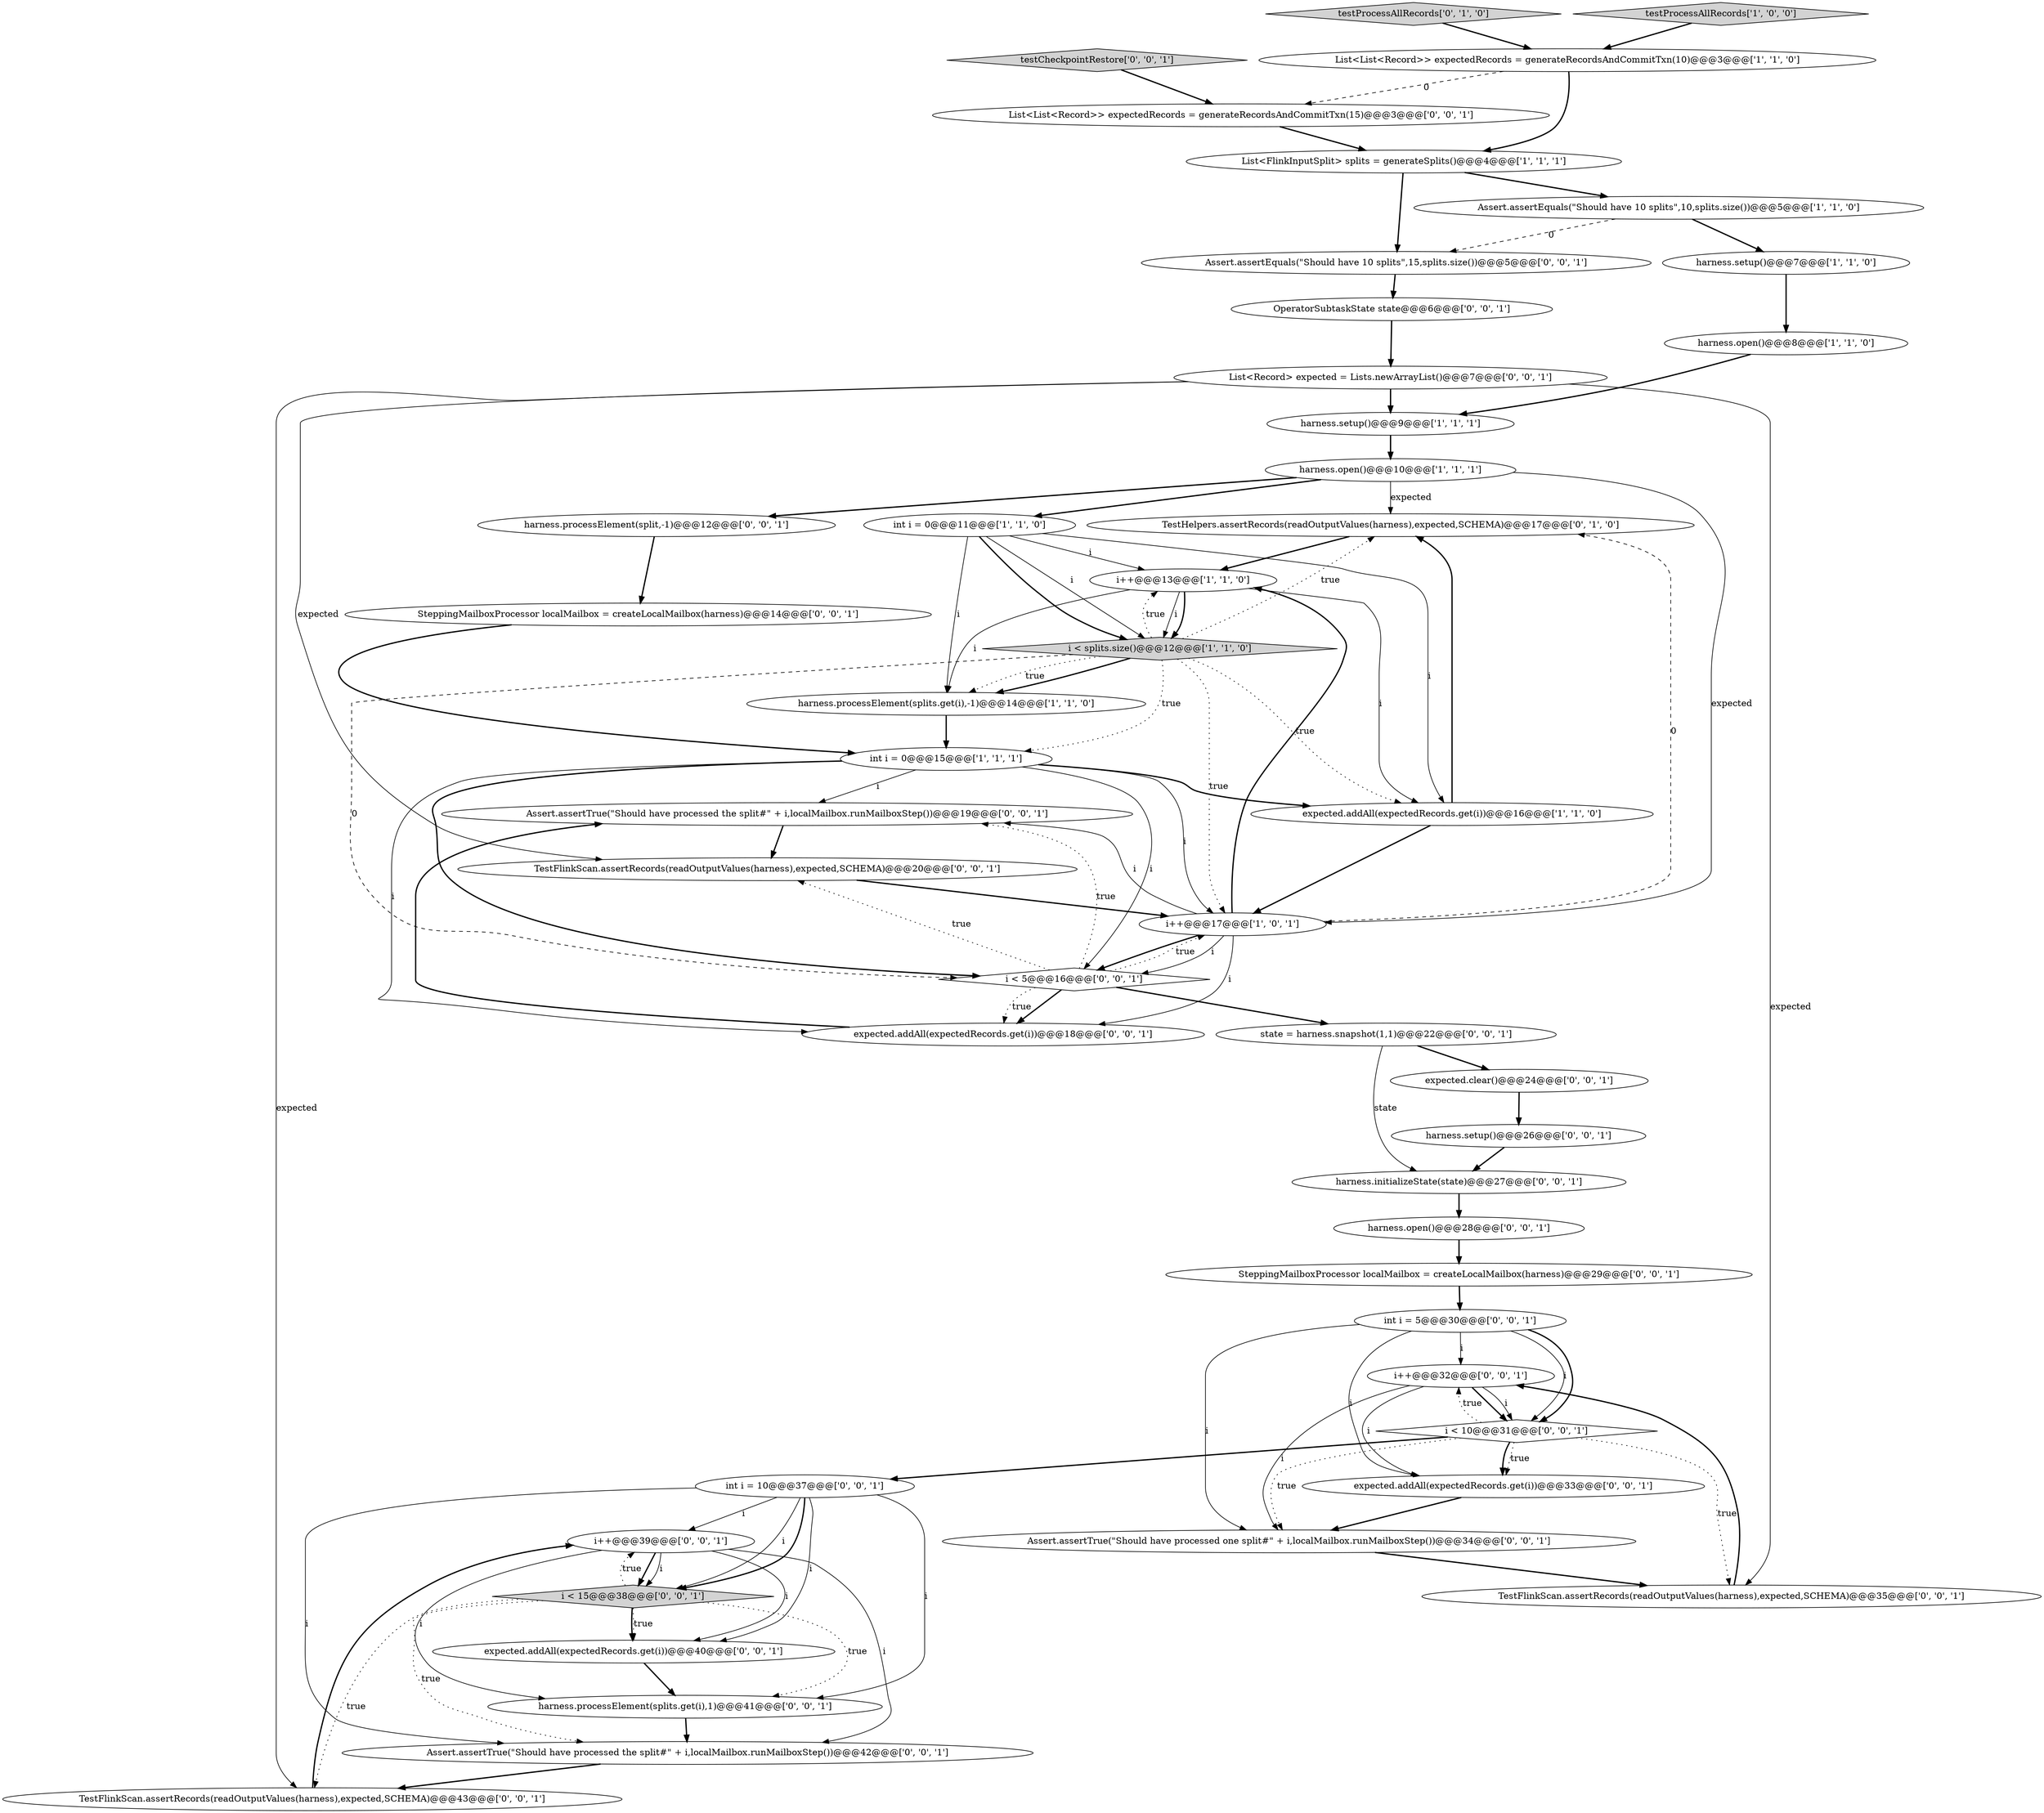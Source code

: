 digraph {
5 [style = filled, label = "harness.setup()@@@7@@@['1', '1', '0']", fillcolor = white, shape = ellipse image = "AAA0AAABBB1BBB"];
41 [style = filled, label = "int i = 10@@@37@@@['0', '0', '1']", fillcolor = white, shape = ellipse image = "AAA0AAABBB3BBB"];
45 [style = filled, label = "SteppingMailboxProcessor localMailbox = createLocalMailbox(harness)@@@14@@@['0', '0', '1']", fillcolor = white, shape = ellipse image = "AAA0AAABBB3BBB"];
37 [style = filled, label = "Assert.assertEquals(\"Should have 10 splits\",15,splits.size())@@@5@@@['0', '0', '1']", fillcolor = white, shape = ellipse image = "AAA0AAABBB3BBB"];
12 [style = filled, label = "harness.open()@@@10@@@['1', '1', '1']", fillcolor = white, shape = ellipse image = "AAA0AAABBB1BBB"];
3 [style = filled, label = "harness.processElement(splits.get(i),-1)@@@14@@@['1', '1', '0']", fillcolor = white, shape = ellipse image = "AAA0AAABBB1BBB"];
19 [style = filled, label = "i++@@@32@@@['0', '0', '1']", fillcolor = white, shape = ellipse image = "AAA0AAABBB3BBB"];
15 [style = filled, label = "testProcessAllRecords['0', '1', '0']", fillcolor = lightgray, shape = diamond image = "AAA0AAABBB2BBB"];
35 [style = filled, label = "i++@@@39@@@['0', '0', '1']", fillcolor = white, shape = ellipse image = "AAA0AAABBB3BBB"];
7 [style = filled, label = "i++@@@13@@@['1', '1', '0']", fillcolor = white, shape = ellipse image = "AAA0AAABBB1BBB"];
44 [style = filled, label = "int i = 5@@@30@@@['0', '0', '1']", fillcolor = white, shape = ellipse image = "AAA0AAABBB3BBB"];
14 [style = filled, label = "i < splits.size()@@@12@@@['1', '1', '0']", fillcolor = lightgray, shape = diamond image = "AAA0AAABBB1BBB"];
20 [style = filled, label = "harness.processElement(splits.get(i),1)@@@41@@@['0', '0', '1']", fillcolor = white, shape = ellipse image = "AAA0AAABBB3BBB"];
26 [style = filled, label = "expected.clear()@@@24@@@['0', '0', '1']", fillcolor = white, shape = ellipse image = "AAA0AAABBB3BBB"];
30 [style = filled, label = "List<List<Record>> expectedRecords = generateRecordsAndCommitTxn(15)@@@3@@@['0', '0', '1']", fillcolor = white, shape = ellipse image = "AAA0AAABBB3BBB"];
46 [style = filled, label = "TestFlinkScan.assertRecords(readOutputValues(harness),expected,SCHEMA)@@@35@@@['0', '0', '1']", fillcolor = white, shape = ellipse image = "AAA0AAABBB3BBB"];
29 [style = filled, label = "List<Record> expected = Lists.newArrayList()@@@7@@@['0', '0', '1']", fillcolor = white, shape = ellipse image = "AAA0AAABBB3BBB"];
32 [style = filled, label = "SteppingMailboxProcessor localMailbox = createLocalMailbox(harness)@@@29@@@['0', '0', '1']", fillcolor = white, shape = ellipse image = "AAA0AAABBB3BBB"];
33 [style = filled, label = "Assert.assertTrue(\"Should have processed the split#\" + i,localMailbox.runMailboxStep())@@@19@@@['0', '0', '1']", fillcolor = white, shape = ellipse image = "AAA0AAABBB3BBB"];
16 [style = filled, label = "TestHelpers.assertRecords(readOutputValues(harness),expected,SCHEMA)@@@17@@@['0', '1', '0']", fillcolor = white, shape = ellipse image = "AAA1AAABBB2BBB"];
28 [style = filled, label = "i < 5@@@16@@@['0', '0', '1']", fillcolor = white, shape = diamond image = "AAA0AAABBB3BBB"];
24 [style = filled, label = "harness.setup()@@@26@@@['0', '0', '1']", fillcolor = white, shape = ellipse image = "AAA0AAABBB3BBB"];
21 [style = filled, label = "testCheckpointRestore['0', '0', '1']", fillcolor = lightgray, shape = diamond image = "AAA0AAABBB3BBB"];
18 [style = filled, label = "expected.addAll(expectedRecords.get(i))@@@18@@@['0', '0', '1']", fillcolor = white, shape = ellipse image = "AAA0AAABBB3BBB"];
4 [style = filled, label = "List<List<Record>> expectedRecords = generateRecordsAndCommitTxn(10)@@@3@@@['1', '1', '0']", fillcolor = white, shape = ellipse image = "AAA0AAABBB1BBB"];
25 [style = filled, label = "expected.addAll(expectedRecords.get(i))@@@33@@@['0', '0', '1']", fillcolor = white, shape = ellipse image = "AAA0AAABBB3BBB"];
1 [style = filled, label = "int i = 0@@@15@@@['1', '1', '1']", fillcolor = white, shape = ellipse image = "AAA0AAABBB1BBB"];
31 [style = filled, label = "expected.addAll(expectedRecords.get(i))@@@40@@@['0', '0', '1']", fillcolor = white, shape = ellipse image = "AAA0AAABBB3BBB"];
43 [style = filled, label = "i < 15@@@38@@@['0', '0', '1']", fillcolor = lightgray, shape = diamond image = "AAA0AAABBB3BBB"];
40 [style = filled, label = "harness.initializeState(state)@@@27@@@['0', '0', '1']", fillcolor = white, shape = ellipse image = "AAA0AAABBB3BBB"];
23 [style = filled, label = "state = harness.snapshot(1,1)@@@22@@@['0', '0', '1']", fillcolor = white, shape = ellipse image = "AAA0AAABBB3BBB"];
42 [style = filled, label = "TestFlinkScan.assertRecords(readOutputValues(harness),expected,SCHEMA)@@@20@@@['0', '0', '1']", fillcolor = white, shape = ellipse image = "AAA0AAABBB3BBB"];
10 [style = filled, label = "harness.setup()@@@9@@@['1', '1', '1']", fillcolor = white, shape = ellipse image = "AAA0AAABBB1BBB"];
17 [style = filled, label = "harness.processElement(split,-1)@@@12@@@['0', '0', '1']", fillcolor = white, shape = ellipse image = "AAA0AAABBB3BBB"];
34 [style = filled, label = "Assert.assertTrue(\"Should have processed one split#\" + i,localMailbox.runMailboxStep())@@@34@@@['0', '0', '1']", fillcolor = white, shape = ellipse image = "AAA0AAABBB3BBB"];
36 [style = filled, label = "TestFlinkScan.assertRecords(readOutputValues(harness),expected,SCHEMA)@@@43@@@['0', '0', '1']", fillcolor = white, shape = ellipse image = "AAA0AAABBB3BBB"];
8 [style = filled, label = "testProcessAllRecords['1', '0', '0']", fillcolor = lightgray, shape = diamond image = "AAA0AAABBB1BBB"];
38 [style = filled, label = "i < 10@@@31@@@['0', '0', '1']", fillcolor = white, shape = diamond image = "AAA0AAABBB3BBB"];
2 [style = filled, label = "expected.addAll(expectedRecords.get(i))@@@16@@@['1', '1', '0']", fillcolor = white, shape = ellipse image = "AAA0AAABBB1BBB"];
6 [style = filled, label = "harness.open()@@@8@@@['1', '1', '0']", fillcolor = white, shape = ellipse image = "AAA0AAABBB1BBB"];
22 [style = filled, label = "OperatorSubtaskState state@@@6@@@['0', '0', '1']", fillcolor = white, shape = ellipse image = "AAA0AAABBB3BBB"];
27 [style = filled, label = "Assert.assertTrue(\"Should have processed the split#\" + i,localMailbox.runMailboxStep())@@@42@@@['0', '0', '1']", fillcolor = white, shape = ellipse image = "AAA0AAABBB3BBB"];
13 [style = filled, label = "int i = 0@@@11@@@['1', '1', '0']", fillcolor = white, shape = ellipse image = "AAA0AAABBB1BBB"];
11 [style = filled, label = "Assert.assertEquals(\"Should have 10 splits\",10,splits.size())@@@5@@@['1', '1', '0']", fillcolor = white, shape = ellipse image = "AAA0AAABBB1BBB"];
0 [style = filled, label = "List<FlinkInputSplit> splits = generateSplits()@@@4@@@['1', '1', '1']", fillcolor = white, shape = ellipse image = "AAA0AAABBB1BBB"];
9 [style = filled, label = "i++@@@17@@@['1', '0', '1']", fillcolor = white, shape = ellipse image = "AAA0AAABBB1BBB"];
39 [style = filled, label = "harness.open()@@@28@@@['0', '0', '1']", fillcolor = white, shape = ellipse image = "AAA0AAABBB3BBB"];
22->29 [style = bold, label=""];
20->27 [style = bold, label=""];
45->1 [style = bold, label=""];
14->3 [style = bold, label=""];
28->33 [style = dotted, label="true"];
7->14 [style = solid, label="i"];
44->38 [style = solid, label="i"];
38->41 [style = bold, label=""];
39->32 [style = bold, label=""];
19->38 [style = bold, label=""];
14->7 [style = dotted, label="true"];
41->31 [style = solid, label="i"];
3->1 [style = bold, label=""];
13->14 [style = solid, label="i"];
19->25 [style = solid, label="i"];
19->34 [style = solid, label="i"];
28->18 [style = bold, label=""];
1->28 [style = solid, label="i"];
43->35 [style = dotted, label="true"];
16->7 [style = bold, label=""];
44->25 [style = solid, label="i"];
14->28 [style = dashed, label="0"];
40->39 [style = bold, label=""];
9->28 [style = bold, label=""];
12->9 [style = solid, label="expected"];
41->27 [style = solid, label="i"];
1->2 [style = bold, label=""];
36->35 [style = bold, label=""];
38->46 [style = dotted, label="true"];
5->6 [style = bold, label=""];
44->34 [style = solid, label="i"];
38->25 [style = bold, label=""];
26->24 [style = bold, label=""];
35->27 [style = solid, label="i"];
1->18 [style = solid, label="i"];
13->3 [style = solid, label="i"];
1->9 [style = solid, label="i"];
25->34 [style = bold, label=""];
43->20 [style = dotted, label="true"];
41->43 [style = solid, label="i"];
7->3 [style = solid, label="i"];
9->16 [style = dashed, label="0"];
0->11 [style = bold, label=""];
13->2 [style = solid, label="i"];
9->33 [style = solid, label="i"];
23->26 [style = bold, label=""];
12->13 [style = bold, label=""];
7->14 [style = bold, label=""];
46->19 [style = bold, label=""];
43->27 [style = dotted, label="true"];
44->19 [style = solid, label="i"];
14->2 [style = dotted, label="true"];
29->10 [style = bold, label=""];
2->16 [style = bold, label=""];
28->42 [style = dotted, label="true"];
35->31 [style = solid, label="i"];
24->40 [style = bold, label=""];
23->40 [style = solid, label="state"];
38->34 [style = dotted, label="true"];
14->3 [style = dotted, label="true"];
14->1 [style = dotted, label="true"];
35->43 [style = bold, label=""];
1->28 [style = bold, label=""];
29->46 [style = solid, label="expected"];
15->4 [style = bold, label=""];
21->30 [style = bold, label=""];
1->33 [style = solid, label="i"];
28->23 [style = bold, label=""];
18->33 [style = bold, label=""];
2->9 [style = bold, label=""];
12->17 [style = bold, label=""];
29->42 [style = solid, label="expected"];
11->37 [style = dashed, label="0"];
43->31 [style = dotted, label="true"];
38->19 [style = dotted, label="true"];
31->20 [style = bold, label=""];
30->0 [style = bold, label=""];
37->22 [style = bold, label=""];
13->7 [style = solid, label="i"];
43->36 [style = dotted, label="true"];
41->35 [style = solid, label="i"];
11->5 [style = bold, label=""];
14->9 [style = dotted, label="true"];
38->25 [style = dotted, label="true"];
0->37 [style = bold, label=""];
19->38 [style = solid, label="i"];
43->31 [style = bold, label=""];
29->36 [style = solid, label="expected"];
17->45 [style = bold, label=""];
8->4 [style = bold, label=""];
7->2 [style = solid, label="i"];
35->20 [style = solid, label="i"];
41->43 [style = bold, label=""];
35->43 [style = solid, label="i"];
14->16 [style = dotted, label="true"];
9->18 [style = solid, label="i"];
4->30 [style = dashed, label="0"];
10->12 [style = bold, label=""];
6->10 [style = bold, label=""];
44->38 [style = bold, label=""];
27->36 [style = bold, label=""];
34->46 [style = bold, label=""];
42->9 [style = bold, label=""];
32->44 [style = bold, label=""];
9->28 [style = solid, label="i"];
41->20 [style = solid, label="i"];
12->16 [style = solid, label="expected"];
13->14 [style = bold, label=""];
28->18 [style = dotted, label="true"];
28->9 [style = dotted, label="true"];
4->0 [style = bold, label=""];
33->42 [style = bold, label=""];
9->7 [style = bold, label=""];
}
